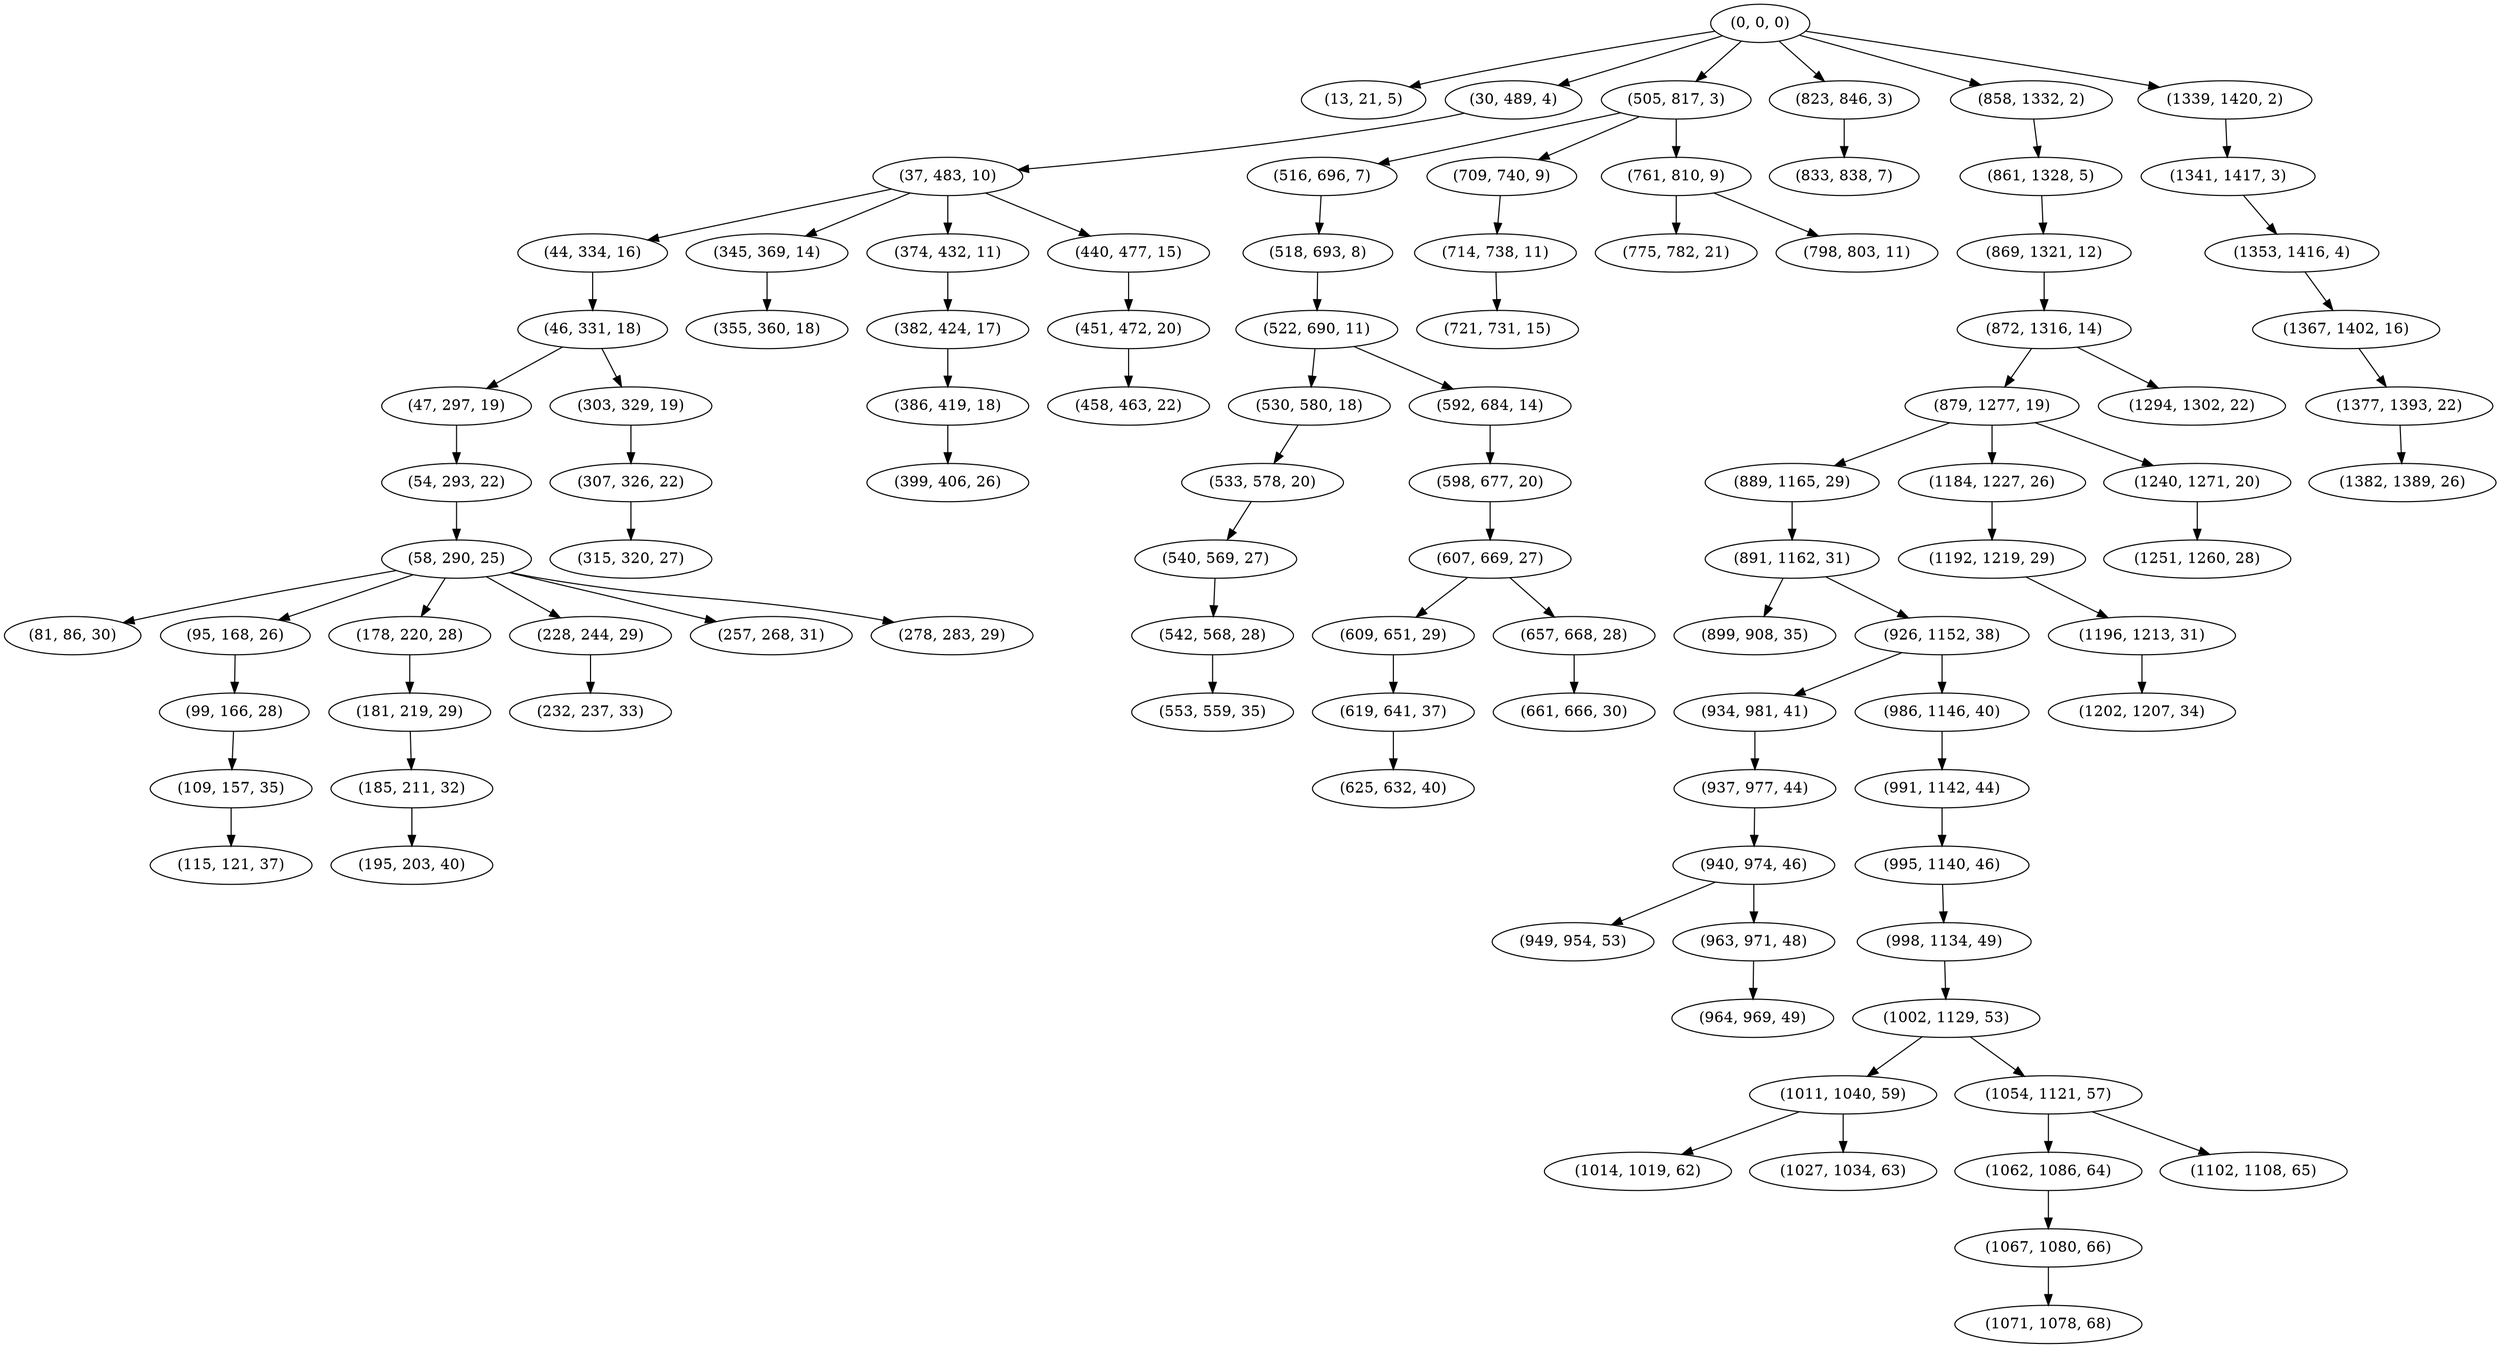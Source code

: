 digraph tree {
    "(0, 0, 0)";
    "(13, 21, 5)";
    "(30, 489, 4)";
    "(37, 483, 10)";
    "(44, 334, 16)";
    "(46, 331, 18)";
    "(47, 297, 19)";
    "(54, 293, 22)";
    "(58, 290, 25)";
    "(81, 86, 30)";
    "(95, 168, 26)";
    "(99, 166, 28)";
    "(109, 157, 35)";
    "(115, 121, 37)";
    "(178, 220, 28)";
    "(181, 219, 29)";
    "(185, 211, 32)";
    "(195, 203, 40)";
    "(228, 244, 29)";
    "(232, 237, 33)";
    "(257, 268, 31)";
    "(278, 283, 29)";
    "(303, 329, 19)";
    "(307, 326, 22)";
    "(315, 320, 27)";
    "(345, 369, 14)";
    "(355, 360, 18)";
    "(374, 432, 11)";
    "(382, 424, 17)";
    "(386, 419, 18)";
    "(399, 406, 26)";
    "(440, 477, 15)";
    "(451, 472, 20)";
    "(458, 463, 22)";
    "(505, 817, 3)";
    "(516, 696, 7)";
    "(518, 693, 8)";
    "(522, 690, 11)";
    "(530, 580, 18)";
    "(533, 578, 20)";
    "(540, 569, 27)";
    "(542, 568, 28)";
    "(553, 559, 35)";
    "(592, 684, 14)";
    "(598, 677, 20)";
    "(607, 669, 27)";
    "(609, 651, 29)";
    "(619, 641, 37)";
    "(625, 632, 40)";
    "(657, 668, 28)";
    "(661, 666, 30)";
    "(709, 740, 9)";
    "(714, 738, 11)";
    "(721, 731, 15)";
    "(761, 810, 9)";
    "(775, 782, 21)";
    "(798, 803, 11)";
    "(823, 846, 3)";
    "(833, 838, 7)";
    "(858, 1332, 2)";
    "(861, 1328, 5)";
    "(869, 1321, 12)";
    "(872, 1316, 14)";
    "(879, 1277, 19)";
    "(889, 1165, 29)";
    "(891, 1162, 31)";
    "(899, 908, 35)";
    "(926, 1152, 38)";
    "(934, 981, 41)";
    "(937, 977, 44)";
    "(940, 974, 46)";
    "(949, 954, 53)";
    "(963, 971, 48)";
    "(964, 969, 49)";
    "(986, 1146, 40)";
    "(991, 1142, 44)";
    "(995, 1140, 46)";
    "(998, 1134, 49)";
    "(1002, 1129, 53)";
    "(1011, 1040, 59)";
    "(1014, 1019, 62)";
    "(1027, 1034, 63)";
    "(1054, 1121, 57)";
    "(1062, 1086, 64)";
    "(1067, 1080, 66)";
    "(1071, 1078, 68)";
    "(1102, 1108, 65)";
    "(1184, 1227, 26)";
    "(1192, 1219, 29)";
    "(1196, 1213, 31)";
    "(1202, 1207, 34)";
    "(1240, 1271, 20)";
    "(1251, 1260, 28)";
    "(1294, 1302, 22)";
    "(1339, 1420, 2)";
    "(1341, 1417, 3)";
    "(1353, 1416, 4)";
    "(1367, 1402, 16)";
    "(1377, 1393, 22)";
    "(1382, 1389, 26)";
    "(0, 0, 0)" -> "(13, 21, 5)";
    "(0, 0, 0)" -> "(30, 489, 4)";
    "(0, 0, 0)" -> "(505, 817, 3)";
    "(0, 0, 0)" -> "(823, 846, 3)";
    "(0, 0, 0)" -> "(858, 1332, 2)";
    "(0, 0, 0)" -> "(1339, 1420, 2)";
    "(30, 489, 4)" -> "(37, 483, 10)";
    "(37, 483, 10)" -> "(44, 334, 16)";
    "(37, 483, 10)" -> "(345, 369, 14)";
    "(37, 483, 10)" -> "(374, 432, 11)";
    "(37, 483, 10)" -> "(440, 477, 15)";
    "(44, 334, 16)" -> "(46, 331, 18)";
    "(46, 331, 18)" -> "(47, 297, 19)";
    "(46, 331, 18)" -> "(303, 329, 19)";
    "(47, 297, 19)" -> "(54, 293, 22)";
    "(54, 293, 22)" -> "(58, 290, 25)";
    "(58, 290, 25)" -> "(81, 86, 30)";
    "(58, 290, 25)" -> "(95, 168, 26)";
    "(58, 290, 25)" -> "(178, 220, 28)";
    "(58, 290, 25)" -> "(228, 244, 29)";
    "(58, 290, 25)" -> "(257, 268, 31)";
    "(58, 290, 25)" -> "(278, 283, 29)";
    "(95, 168, 26)" -> "(99, 166, 28)";
    "(99, 166, 28)" -> "(109, 157, 35)";
    "(109, 157, 35)" -> "(115, 121, 37)";
    "(178, 220, 28)" -> "(181, 219, 29)";
    "(181, 219, 29)" -> "(185, 211, 32)";
    "(185, 211, 32)" -> "(195, 203, 40)";
    "(228, 244, 29)" -> "(232, 237, 33)";
    "(303, 329, 19)" -> "(307, 326, 22)";
    "(307, 326, 22)" -> "(315, 320, 27)";
    "(345, 369, 14)" -> "(355, 360, 18)";
    "(374, 432, 11)" -> "(382, 424, 17)";
    "(382, 424, 17)" -> "(386, 419, 18)";
    "(386, 419, 18)" -> "(399, 406, 26)";
    "(440, 477, 15)" -> "(451, 472, 20)";
    "(451, 472, 20)" -> "(458, 463, 22)";
    "(505, 817, 3)" -> "(516, 696, 7)";
    "(505, 817, 3)" -> "(709, 740, 9)";
    "(505, 817, 3)" -> "(761, 810, 9)";
    "(516, 696, 7)" -> "(518, 693, 8)";
    "(518, 693, 8)" -> "(522, 690, 11)";
    "(522, 690, 11)" -> "(530, 580, 18)";
    "(522, 690, 11)" -> "(592, 684, 14)";
    "(530, 580, 18)" -> "(533, 578, 20)";
    "(533, 578, 20)" -> "(540, 569, 27)";
    "(540, 569, 27)" -> "(542, 568, 28)";
    "(542, 568, 28)" -> "(553, 559, 35)";
    "(592, 684, 14)" -> "(598, 677, 20)";
    "(598, 677, 20)" -> "(607, 669, 27)";
    "(607, 669, 27)" -> "(609, 651, 29)";
    "(607, 669, 27)" -> "(657, 668, 28)";
    "(609, 651, 29)" -> "(619, 641, 37)";
    "(619, 641, 37)" -> "(625, 632, 40)";
    "(657, 668, 28)" -> "(661, 666, 30)";
    "(709, 740, 9)" -> "(714, 738, 11)";
    "(714, 738, 11)" -> "(721, 731, 15)";
    "(761, 810, 9)" -> "(775, 782, 21)";
    "(761, 810, 9)" -> "(798, 803, 11)";
    "(823, 846, 3)" -> "(833, 838, 7)";
    "(858, 1332, 2)" -> "(861, 1328, 5)";
    "(861, 1328, 5)" -> "(869, 1321, 12)";
    "(869, 1321, 12)" -> "(872, 1316, 14)";
    "(872, 1316, 14)" -> "(879, 1277, 19)";
    "(872, 1316, 14)" -> "(1294, 1302, 22)";
    "(879, 1277, 19)" -> "(889, 1165, 29)";
    "(879, 1277, 19)" -> "(1184, 1227, 26)";
    "(879, 1277, 19)" -> "(1240, 1271, 20)";
    "(889, 1165, 29)" -> "(891, 1162, 31)";
    "(891, 1162, 31)" -> "(899, 908, 35)";
    "(891, 1162, 31)" -> "(926, 1152, 38)";
    "(926, 1152, 38)" -> "(934, 981, 41)";
    "(926, 1152, 38)" -> "(986, 1146, 40)";
    "(934, 981, 41)" -> "(937, 977, 44)";
    "(937, 977, 44)" -> "(940, 974, 46)";
    "(940, 974, 46)" -> "(949, 954, 53)";
    "(940, 974, 46)" -> "(963, 971, 48)";
    "(963, 971, 48)" -> "(964, 969, 49)";
    "(986, 1146, 40)" -> "(991, 1142, 44)";
    "(991, 1142, 44)" -> "(995, 1140, 46)";
    "(995, 1140, 46)" -> "(998, 1134, 49)";
    "(998, 1134, 49)" -> "(1002, 1129, 53)";
    "(1002, 1129, 53)" -> "(1011, 1040, 59)";
    "(1002, 1129, 53)" -> "(1054, 1121, 57)";
    "(1011, 1040, 59)" -> "(1014, 1019, 62)";
    "(1011, 1040, 59)" -> "(1027, 1034, 63)";
    "(1054, 1121, 57)" -> "(1062, 1086, 64)";
    "(1054, 1121, 57)" -> "(1102, 1108, 65)";
    "(1062, 1086, 64)" -> "(1067, 1080, 66)";
    "(1067, 1080, 66)" -> "(1071, 1078, 68)";
    "(1184, 1227, 26)" -> "(1192, 1219, 29)";
    "(1192, 1219, 29)" -> "(1196, 1213, 31)";
    "(1196, 1213, 31)" -> "(1202, 1207, 34)";
    "(1240, 1271, 20)" -> "(1251, 1260, 28)";
    "(1339, 1420, 2)" -> "(1341, 1417, 3)";
    "(1341, 1417, 3)" -> "(1353, 1416, 4)";
    "(1353, 1416, 4)" -> "(1367, 1402, 16)";
    "(1367, 1402, 16)" -> "(1377, 1393, 22)";
    "(1377, 1393, 22)" -> "(1382, 1389, 26)";
}
